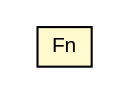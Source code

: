 #!/usr/local/bin/dot
#
# Class diagram 
# Generated by UMLGraph version 5.1 (http://www.umlgraph.org/)
#

digraph G {
	edge [fontname="arial",fontsize=10,labelfontname="arial",labelfontsize=10];
	node [fontname="arial",fontsize=10,shape=plaintext];
	nodesep=0.25;
	ranksep=0.5;
	// io.nextweb.fn.Fn
	c4334 [label=<<table title="io.nextweb.fn.Fn" border="0" cellborder="1" cellspacing="0" cellpadding="2" port="p" bgcolor="lemonChiffon" href="./Fn.html">
		<tr><td><table border="0" cellspacing="0" cellpadding="1">
<tr><td align="center" balign="center"> Fn </td></tr>
		</table></td></tr>
		</table>>, fontname="arial", fontcolor="black", fontsize=10.0];
}

